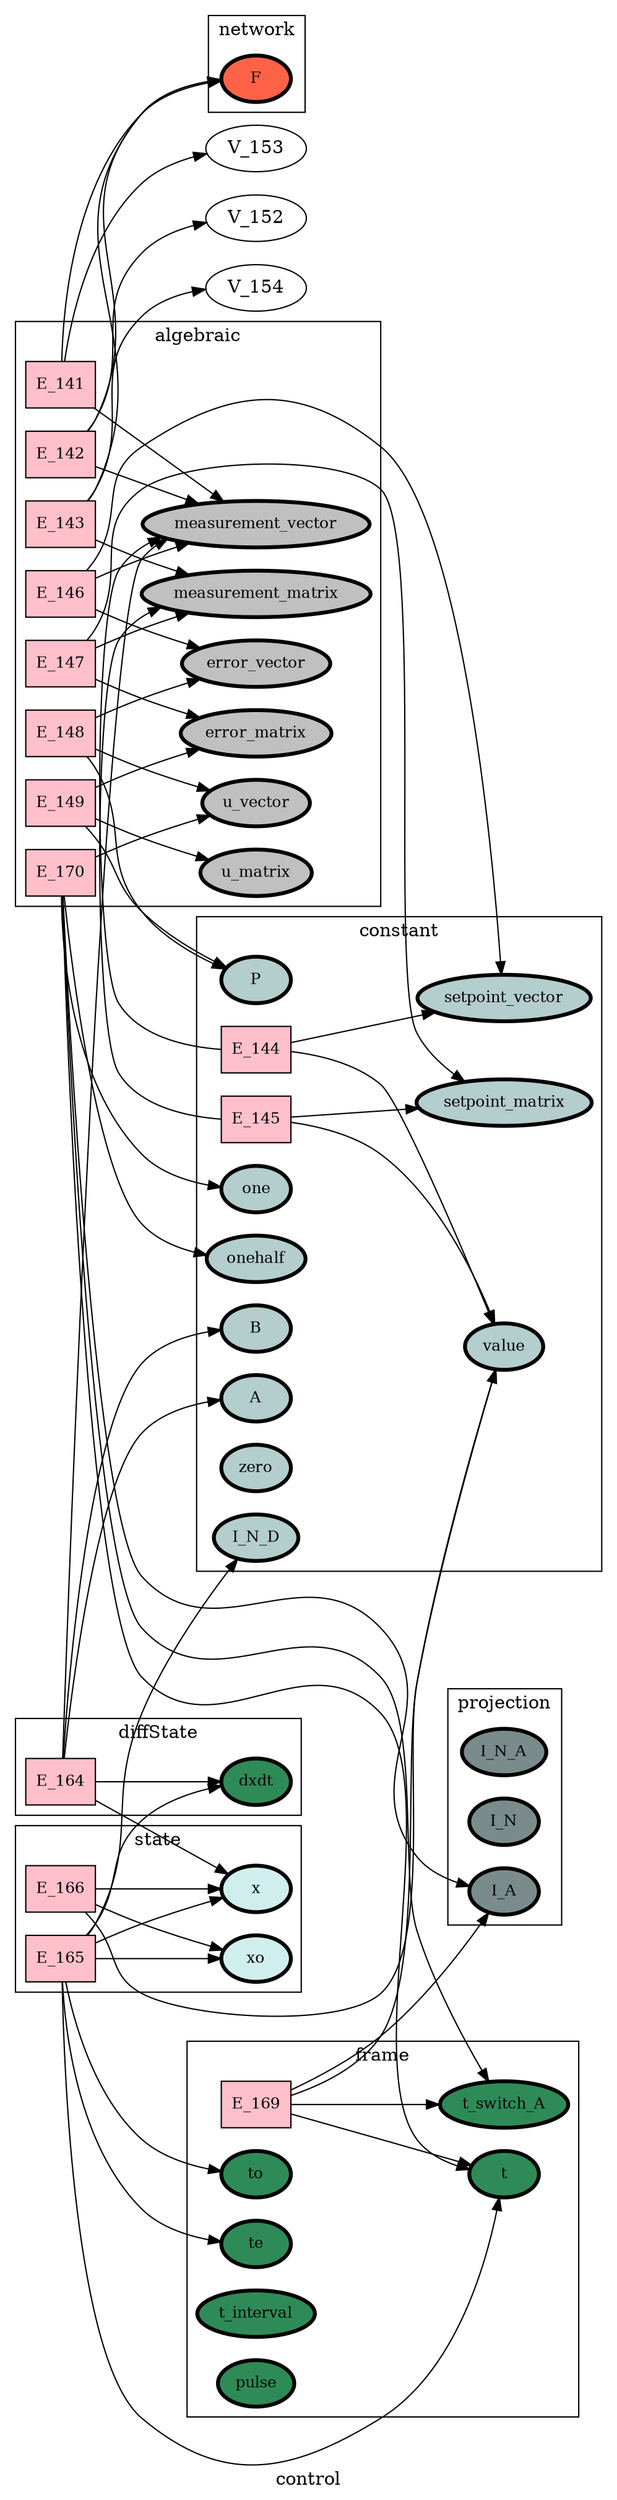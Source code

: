 digraph control {
label=control;
rankdir=LR;
subgraph cluster_control___dataFlow {
label=dataFlow;
rankdir=LR;
}

subgraph cluster_control___input {
label=input;
rankdir=LR;
}

subgraph cluster_control___output {
label=output;
rankdir=LR;
}

subgraph cluster_control___network {
label=network;
rankdir=LR;
V_10 [fillcolor=tomato, fontsize=12, label=F, penwidth=3, style=filled];
}

subgraph cluster_control___projection {
label=projection;
rankdir=LR;
V_48 [fillcolor=lightcyan4, fontsize=12, label=I_N_A, penwidth=3, style=filled];
V_96 [fillcolor=lightcyan4, fontsize=12, label=I_N, penwidth=3, style=filled];
V_97 [fillcolor=lightcyan4, fontsize=12, label=I_A, penwidth=3, style=filled];
}

subgraph cluster_control___localIndex {
label=localIndex;
rankdir=LR;
}

E_169 -> V_1  [splines=ortho];
E_169 -> V_4  [splines=ortho];
E_169 -> V_97  [splines=ortho];
subgraph cluster_control___frame {
label=frame;
rankdir=LR;
V_185 [fillcolor=seagreen4, fontsize=12, label=t_switch_A, penwidth=3, style=filled];
V_4 [fillcolor=seagreen4, fontsize=12, label=t, penwidth=3, style=filled];
V_5 [fillcolor=seagreen4, fontsize=12, label=to, penwidth=3, style=filled];
V_6 [fillcolor=seagreen4, fontsize=12, label=te, penwidth=3, style=filled];
V_7 [fillcolor=seagreen4, fontsize=12, label=t_interval, penwidth=3, style=filled];
V_9 [fillcolor=seagreen4, fontsize=12, label=pulse, penwidth=3, style=filled];
E_169 [fillcolor=pink, fontsize=12, shape=box, style=filled];
E_169 -> V_185  [splines=ortho];
}

E_165 -> V_181  [splines=ortho];
E_165 -> V_182  [splines=ortho];
E_165 -> V_183  [splines=ortho];
E_165 -> V_4  [splines=ortho];
E_165 -> V_5  [splines=ortho];
E_165 -> V_6  [splines=ortho];
E_166 -> V_1  [splines=ortho];
E_166 -> V_179  [splines=ortho];
subgraph cluster_control___state {
label=state;
rankdir=LR;
V_179 [fillcolor=lightcyan2, fontsize=12, label=x, penwidth=3, style=filled];
V_183 [fillcolor=lightcyan2, fontsize=12, label=xo, penwidth=3, style=filled];
E_165 [fillcolor=pink, fontsize=12, shape=box, style=filled];
E_165 -> V_179  [splines=ortho];
E_166 [fillcolor=pink, fontsize=12, shape=box, style=filled];
E_166 -> V_183  [splines=ortho];
}

E_144 -> V_1  [splines=ortho];
E_144 -> V_155  [splines=ortho];
E_145 -> V_1  [splines=ortho];
E_145 -> V_156  [splines=ortho];
subgraph cluster_control___constant {
label=constant;
rankdir=LR;
V_1 [fillcolor=lightcyan3, fontsize=12, label=value, penwidth=3, style=filled];
V_157 [fillcolor=lightcyan3, fontsize=12, label=setpoint_vector, penwidth=3, style=filled];
V_158 [fillcolor=lightcyan3, fontsize=12, label=setpoint_matrix, penwidth=3, style=filled];
V_159 [fillcolor=lightcyan3, fontsize=12, label=P, penwidth=3, style=filled];
V_177 [fillcolor=lightcyan3, fontsize=12, label=A, penwidth=3, style=filled];
V_178 [fillcolor=lightcyan3, fontsize=12, label=B, penwidth=3, style=filled];
V_181 [fillcolor=lightcyan3, fontsize=12, label=I_N_D, penwidth=3, style=filled];
V_2 [fillcolor=lightcyan3, fontsize=12, label=one, penwidth=3, style=filled];
V_3 [fillcolor=lightcyan3, fontsize=12, label=zero, penwidth=3, style=filled];
V_8 [fillcolor=lightcyan3, fontsize=12, label=onehalf, penwidth=3, style=filled];
E_144 [fillcolor=pink, fontsize=12, shape=box, style=filled];
E_144 -> V_157  [splines=ortho];
E_145 [fillcolor=pink, fontsize=12, shape=box, style=filled];
E_145 -> V_158  [splines=ortho];
}

E_164 -> V_155  [splines=ortho];
E_164 -> V_177  [splines=ortho];
E_164 -> V_178  [splines=ortho];
E_164 -> V_179  [splines=ortho];
subgraph cluster_control___diffState {
label=diffState;
rankdir=LR;
V_182 [fillcolor=seagreen, fontsize=12, label=dxdt, penwidth=3, style=filled];
E_164 [fillcolor=pink, fontsize=12, shape=box, style=filled];
E_164 -> V_182  [splines=ortho];
}

E_141 -> V_10  [splines=ortho];
E_141 -> V_153  [splines=ortho];
E_142 -> V_10  [splines=ortho];
E_142 -> V_152  [splines=ortho];
E_143 -> V_10  [splines=ortho];
E_143 -> V_154  [splines=ortho];
E_146 -> V_155  [splines=ortho];
E_146 -> V_157  [splines=ortho];
E_147 -> V_156  [splines=ortho];
E_147 -> V_158  [splines=ortho];
E_148 -> V_159  [splines=ortho];
E_148 -> V_160  [splines=ortho];
E_170 -> V_185  [splines=ortho];
E_170 -> V_2  [splines=ortho];
E_170 -> V_4  [splines=ortho];
E_170 -> V_8  [splines=ortho];
E_170 -> V_97  [splines=ortho];
E_149 -> V_159  [splines=ortho];
E_149 -> V_161  [splines=ortho];
subgraph cluster_control___algebraic {
label=algebraic;
rankdir=LR;
V_155 [fillcolor=grey, fontsize=12, label=measurement_vector, penwidth=3, style=filled];
V_156 [fillcolor=grey, fontsize=12, label=measurement_matrix, penwidth=3, style=filled];
V_160 [fillcolor=grey, fontsize=12, label=error_vector, penwidth=3, style=filled];
V_161 [fillcolor=grey, fontsize=12, label=error_matrix, penwidth=3, style=filled];
V_162 [fillcolor=grey, fontsize=12, label=u_vector, penwidth=3, style=filled];
V_163 [fillcolor=grey, fontsize=12, label=u_matrix, penwidth=3, style=filled];
E_141 [fillcolor=pink, fontsize=12, shape=box, style=filled];
E_141 -> V_155  [splines=ortho];
E_142 [fillcolor=pink, fontsize=12, shape=box, style=filled];
E_142 -> V_155  [splines=ortho];
E_143 [fillcolor=pink, fontsize=12, shape=box, style=filled];
E_143 -> V_156  [splines=ortho];
E_146 [fillcolor=pink, fontsize=12, shape=box, style=filled];
E_146 -> V_160  [splines=ortho];
E_147 [fillcolor=pink, fontsize=12, shape=box, style=filled];
E_147 -> V_161  [splines=ortho];
E_148 [fillcolor=pink, fontsize=12, shape=box, style=filled];
E_148 -> V_162  [splines=ortho];
E_170 [fillcolor=pink, fontsize=12, shape=box, style=filled];
E_170 -> V_162  [splines=ortho];
E_149 [fillcolor=pink, fontsize=12, shape=box, style=filled];
E_149 -> V_163  [splines=ortho];
}

}
